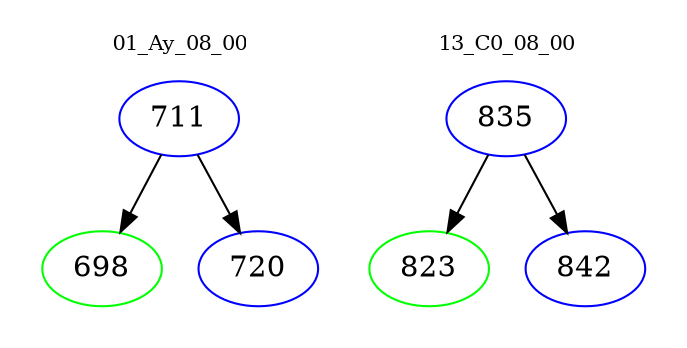 digraph{
subgraph cluster_0 {
color = white
label = "01_Ay_08_00";
fontsize=10;
T0_711 [label="711", color="blue"]
T0_711 -> T0_698 [color="black"]
T0_698 [label="698", color="green"]
T0_711 -> T0_720 [color="black"]
T0_720 [label="720", color="blue"]
}
subgraph cluster_1 {
color = white
label = "13_C0_08_00";
fontsize=10;
T1_835 [label="835", color="blue"]
T1_835 -> T1_823 [color="black"]
T1_823 [label="823", color="green"]
T1_835 -> T1_842 [color="black"]
T1_842 [label="842", color="blue"]
}
}
